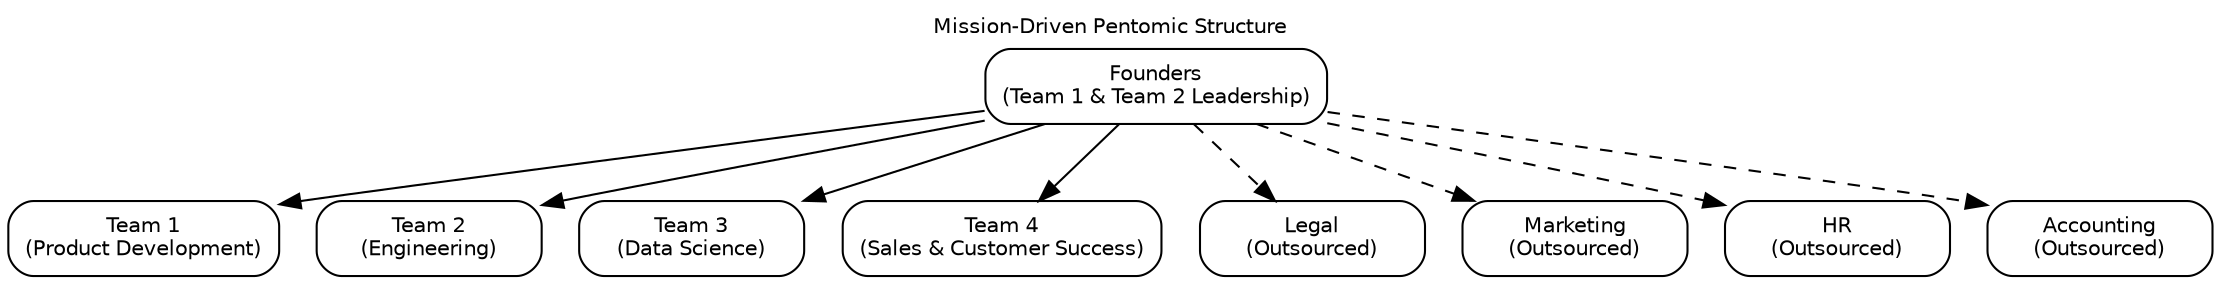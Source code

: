 digraph G {
    label="Mission-Driven Pentomic Structure";
    rankdir=TB;

  labelloc = "t";
  fontsize = 10;
  fontname = "Helvetica";
  splines = "polyline";
  node [fontsize = 10, fontname = "Helvetica", shape = "Mrecord", width = 1.5];
  edge [fontsize = 10, fontname = "Helvetica", labelfloat = "true", arrowhead = "normal", color = black];


    // Founders
    Founders [label="Founders\n(Team 1 & Team 2 Leadership)"];

    // Teams
    Team1 [label="Team 1\n(Product Development)"];
    Team2 [label="Team 2\n(Engineering)"];
    Team3 [label="Team 3\n(Data Science)"];
    Team4 [label="Team 4\n(Sales & Customer Success)"];

    // Outsourced Functions
    Legal [label="Legal\n(Outsourced)"];
    Marketing [label="Marketing\n(Outsourced)"];
    HR [label="HR\n(Outsourced)"];
    Accounting [label="Accounting\n(Outsourced)"];

    // Relationships
    Founders -> Team1;
    Founders -> Team2;
    Founders -> Team3;
    Founders -> Team4;

    Founders -> Legal [style=dashed];
    Founders -> Marketing [style=dashed];
    Founders -> HR [style=dashed];
    Founders -> Accounting [style=dashed];
}


